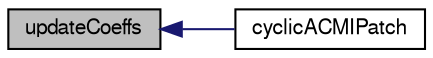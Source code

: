 digraph "updateCoeffs"
{
  bgcolor="transparent";
  edge [fontname="FreeSans",fontsize="10",labelfontname="FreeSans",labelfontsize="10"];
  node [fontname="FreeSans",fontsize="10",shape=record];
  rankdir="LR";
  Node243 [label="updateCoeffs",height=0.2,width=0.4,color="black", fillcolor="grey75", style="filled", fontcolor="black"];
  Node243 -> Node244 [dir="back",color="midnightblue",fontsize="10",style="solid",fontname="FreeSans"];
  Node244 [label="cyclicACMIPatch",height=0.2,width=0.4,color="black",URL="$a22010.html#a9fd5d26cb4c738b5b9afdf8544523658",tooltip="Return local reference cast into the cyclic AMI patch. "];
}
